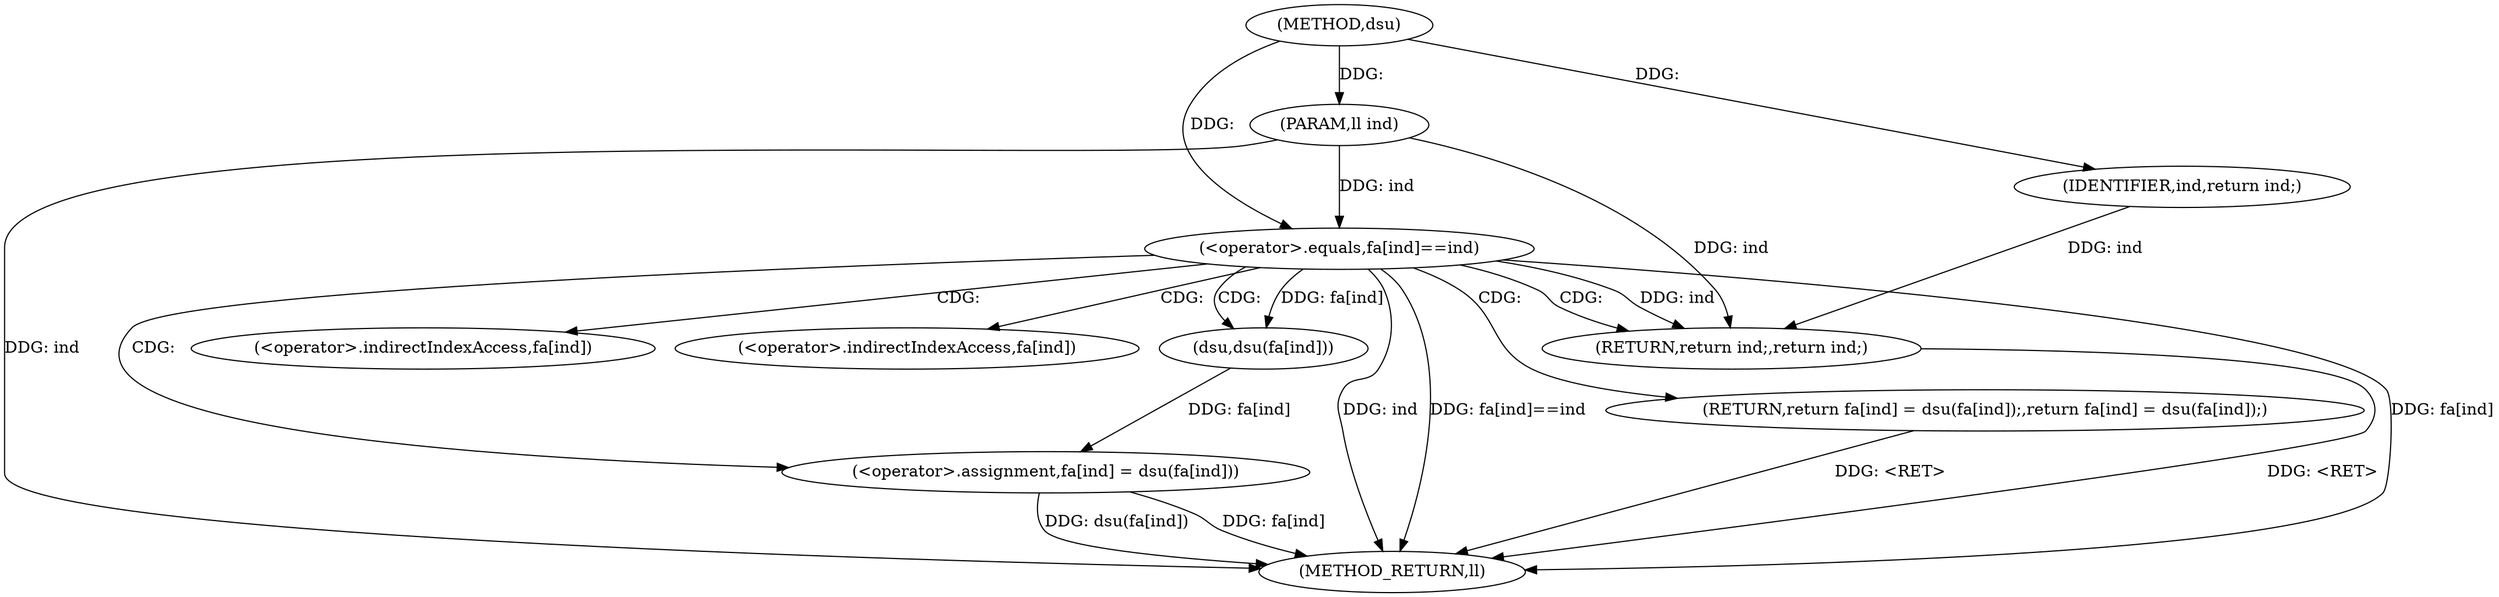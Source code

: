 digraph "dsu" {  
"1000101" [label = "(METHOD,dsu)" ]
"1000121" [label = "(METHOD_RETURN,ll)" ]
"1000102" [label = "(PARAM,ll ind)" ]
"1000112" [label = "(RETURN,return fa[ind] = dsu(fa[ind]);,return fa[ind] = dsu(fa[ind]);)" ]
"1000105" [label = "(<operator>.equals,fa[ind]==ind)" ]
"1000110" [label = "(RETURN,return ind;,return ind;)" ]
"1000113" [label = "(<operator>.assignment,fa[ind] = dsu(fa[ind]))" ]
"1000111" [label = "(IDENTIFIER,ind,return ind;)" ]
"1000117" [label = "(dsu,dsu(fa[ind]))" ]
"1000114" [label = "(<operator>.indirectIndexAccess,fa[ind])" ]
"1000118" [label = "(<operator>.indirectIndexAccess,fa[ind])" ]
  "1000112" -> "1000121"  [ label = "DDG: <RET>"] 
  "1000110" -> "1000121"  [ label = "DDG: <RET>"] 
  "1000102" -> "1000121"  [ label = "DDG: ind"] 
  "1000105" -> "1000121"  [ label = "DDG: fa[ind]"] 
  "1000105" -> "1000121"  [ label = "DDG: ind"] 
  "1000105" -> "1000121"  [ label = "DDG: fa[ind]==ind"] 
  "1000113" -> "1000121"  [ label = "DDG: fa[ind]"] 
  "1000113" -> "1000121"  [ label = "DDG: dsu(fa[ind])"] 
  "1000101" -> "1000102"  [ label = "DDG: "] 
  "1000111" -> "1000110"  [ label = "DDG: ind"] 
  "1000105" -> "1000110"  [ label = "DDG: ind"] 
  "1000102" -> "1000110"  [ label = "DDG: ind"] 
  "1000117" -> "1000113"  [ label = "DDG: fa[ind]"] 
  "1000102" -> "1000105"  [ label = "DDG: ind"] 
  "1000101" -> "1000105"  [ label = "DDG: "] 
  "1000101" -> "1000111"  [ label = "DDG: "] 
  "1000105" -> "1000117"  [ label = "DDG: fa[ind]"] 
  "1000105" -> "1000110"  [ label = "CDG: "] 
  "1000105" -> "1000112"  [ label = "CDG: "] 
  "1000105" -> "1000117"  [ label = "CDG: "] 
  "1000105" -> "1000113"  [ label = "CDG: "] 
  "1000105" -> "1000118"  [ label = "CDG: "] 
  "1000105" -> "1000114"  [ label = "CDG: "] 
}

